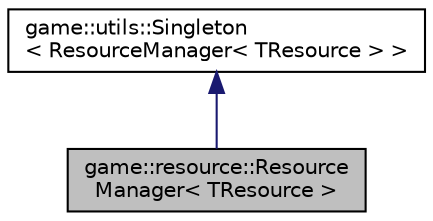 digraph "game::resource::ResourceManager&lt; TResource &gt;"
{
 // LATEX_PDF_SIZE
  edge [fontname="Helvetica",fontsize="10",labelfontname="Helvetica",labelfontsize="10"];
  node [fontname="Helvetica",fontsize="10",shape=record];
  Node1 [label="game::resource::Resource\lManager\< TResource \>",height=0.2,width=0.4,color="black", fillcolor="grey75", style="filled", fontcolor="black",tooltip="manager of all in-game resources"];
  Node2 -> Node1 [dir="back",color="midnightblue",fontsize="10",style="solid",fontname="Helvetica"];
  Node2 [label="game::utils::Singleton\l\< ResourceManager\< TResource \> \>",height=0.2,width=0.4,color="black", fillcolor="white", style="filled",URL="$classgame_1_1utils_1_1Singleton.html",tooltip=" "];
}
